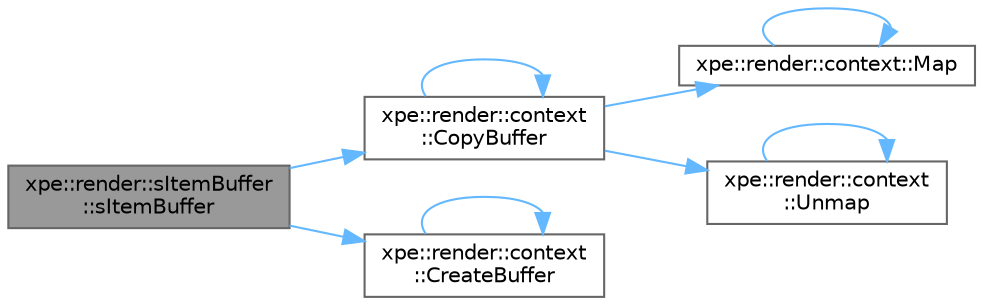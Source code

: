 digraph "xpe::render::sItemBuffer::sItemBuffer"
{
 // LATEX_PDF_SIZE
  bgcolor="transparent";
  edge [fontname=Helvetica,fontsize=10,labelfontname=Helvetica,labelfontsize=10];
  node [fontname=Helvetica,fontsize=10,shape=box,height=0.2,width=0.4];
  rankdir="LR";
  Node1 [id="Node000001",label="xpe::render::sItemBuffer\l::sItemBuffer",height=0.2,width=0.4,color="gray40", fillcolor="grey60", style="filled", fontcolor="black",tooltip=" "];
  Node1 -> Node2 [id="edge17_Node000001_Node000002",color="steelblue1",style="solid",tooltip=" "];
  Node2 [id="Node000002",label="xpe::render::context\l::CopyBuffer",height=0.2,width=0.4,color="grey40", fillcolor="white", style="filled",URL="$namespacexpe_1_1render_1_1context.html#a43a3526ddcb06eddda247d1457ae02b3",tooltip=" "];
  Node2 -> Node2 [id="edge18_Node000002_Node000002",color="steelblue1",style="solid",tooltip=" "];
  Node2 -> Node3 [id="edge19_Node000002_Node000003",color="steelblue1",style="solid",tooltip=" "];
  Node3 [id="Node000003",label="xpe::render::context::Map",height=0.2,width=0.4,color="grey40", fillcolor="white", style="filled",URL="$namespacexpe_1_1render_1_1context.html#a4307865df88da4fb54e36f929b6f88a5",tooltip=" "];
  Node3 -> Node3 [id="edge20_Node000003_Node000003",color="steelblue1",style="solid",tooltip=" "];
  Node2 -> Node4 [id="edge21_Node000002_Node000004",color="steelblue1",style="solid",tooltip=" "];
  Node4 [id="Node000004",label="xpe::render::context\l::Unmap",height=0.2,width=0.4,color="grey40", fillcolor="white", style="filled",URL="$namespacexpe_1_1render_1_1context.html#a32b89671df27bd47193c116873b60f3e",tooltip=" "];
  Node4 -> Node4 [id="edge22_Node000004_Node000004",color="steelblue1",style="solid",tooltip=" "];
  Node1 -> Node5 [id="edge23_Node000001_Node000005",color="steelblue1",style="solid",tooltip=" "];
  Node5 [id="Node000005",label="xpe::render::context\l::CreateBuffer",height=0.2,width=0.4,color="grey40", fillcolor="white", style="filled",URL="$namespacexpe_1_1render_1_1context.html#a55a0590129a19f52e243dc67094efaf5",tooltip=" "];
  Node5 -> Node5 [id="edge24_Node000005_Node000005",color="steelblue1",style="solid",tooltip=" "];
}
